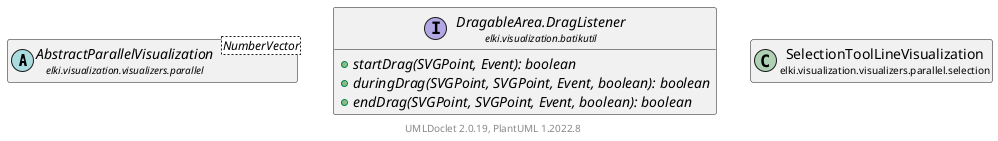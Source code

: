 @startuml
    remove .*\.(Instance|Par|Parameterizer|Factory)$
    set namespaceSeparator none
    hide empty fields
    hide empty methods

    class "<size:14>SelectionToolLineVisualization.Instance\n<size:10>elki.visualization.visualizers.parallel.selection" as elki.visualization.visualizers.parallel.selection.SelectionToolLineVisualization.Instance [[SelectionToolLineVisualization.Instance.html]] {
        {static} -CSS_RANGEMARKER: String
        ~rtag: Element
        +Instance(VisualizerContext, VisualizationTask, VisualizationPlot, double, double, Projection)
        +fullRedraw(): void
        -deleteChildren(Element): void
        +startDrag(SVGPoint, Event): boolean
        +duringDrag(SVGPoint, SVGPoint, Event, boolean): boolean
        +endDrag(SVGPoint, SVGPoint, Event, boolean): boolean
        -getInputMode(Event): Mode
        -updateSelection(Mode, SVGPoint, SVGPoint): void
        -getAxisRange(double, double): int[]
        -checkSelected(int[], double[], double, double, double, double): boolean
        #addCSSClasses(SVGPlot): void
    }

    abstract class "<size:14>AbstractParallelVisualization\n<size:10>elki.visualization.visualizers.parallel" as elki.visualization.visualizers.parallel.AbstractParallelVisualization<NumberVector> [[../AbstractParallelVisualization.html]]
    interface "<size:14>DragableArea.DragListener\n<size:10>elki.visualization.batikutil" as elki.visualization.batikutil.DragableArea.DragListener [[../../../batikutil/DragableArea.DragListener.html]] {
        {abstract} +startDrag(SVGPoint, Event): boolean
        {abstract} +duringDrag(SVGPoint, SVGPoint, Event, boolean): boolean
        {abstract} +endDrag(SVGPoint, SVGPoint, Event, boolean): boolean
    }
    class "<size:14>SelectionToolLineVisualization\n<size:10>elki.visualization.visualizers.parallel.selection" as elki.visualization.visualizers.parallel.selection.SelectionToolLineVisualization [[SelectionToolLineVisualization.html]]

    elki.visualization.visualizers.parallel.AbstractParallelVisualization <|-- elki.visualization.visualizers.parallel.selection.SelectionToolLineVisualization.Instance
    elki.visualization.batikutil.DragableArea.DragListener <|.. elki.visualization.visualizers.parallel.selection.SelectionToolLineVisualization.Instance
    elki.visualization.visualizers.parallel.selection.SelectionToolLineVisualization +-- elki.visualization.visualizers.parallel.selection.SelectionToolLineVisualization.Instance

    center footer UMLDoclet 2.0.19, PlantUML 1.2022.8
@enduml
